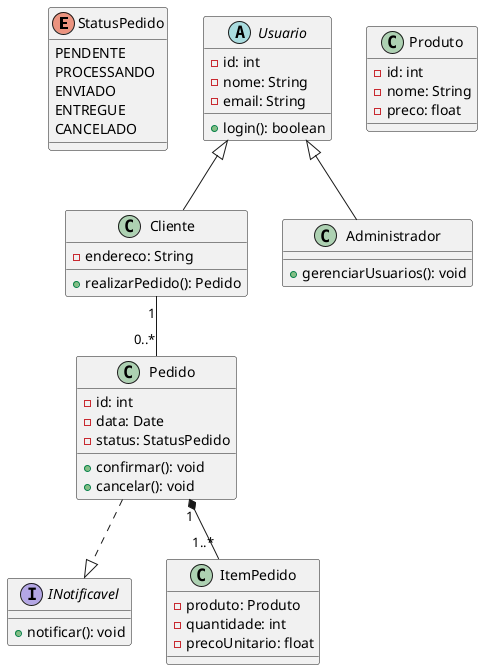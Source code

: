 @startuml ExemploDiagrama

' Enumeração
enum StatusPedido {
  PENDENTE
  PROCESSANDO
  ENVIADO
  ENTREGUE
  CANCELADO
}

' Interface
interface INotificavel {
  +notificar(): void
}

' Classe abstrata
abstract class Usuario {
  -id: int
  -nome: String
  -email: String
  +login(): boolean
}

' Classe concreta
class Cliente extends Usuario {
  -endereco: String
  +realizarPedido(): Pedido
}

class Administrador extends Usuario {
  +gerenciarUsuarios(): void
}

' Composição
class Pedido {
  -id: int
  -data: Date
  -status: StatusPedido
  +confirmar(): void
  +cancelar(): void
}

class ItemPedido {
  -produto: Produto
  -quantidade: int
  -precoUnitario: float
}

Pedido "1" *-- "1..*" ItemPedido

' Associação
Cliente "1" -- "0..*" Pedido

' Interface implementada
Pedido ..|> INotificavel

' Classe Produto
class Produto {
  -id: int
  -nome: String
  -preco: float
}

@enduml
